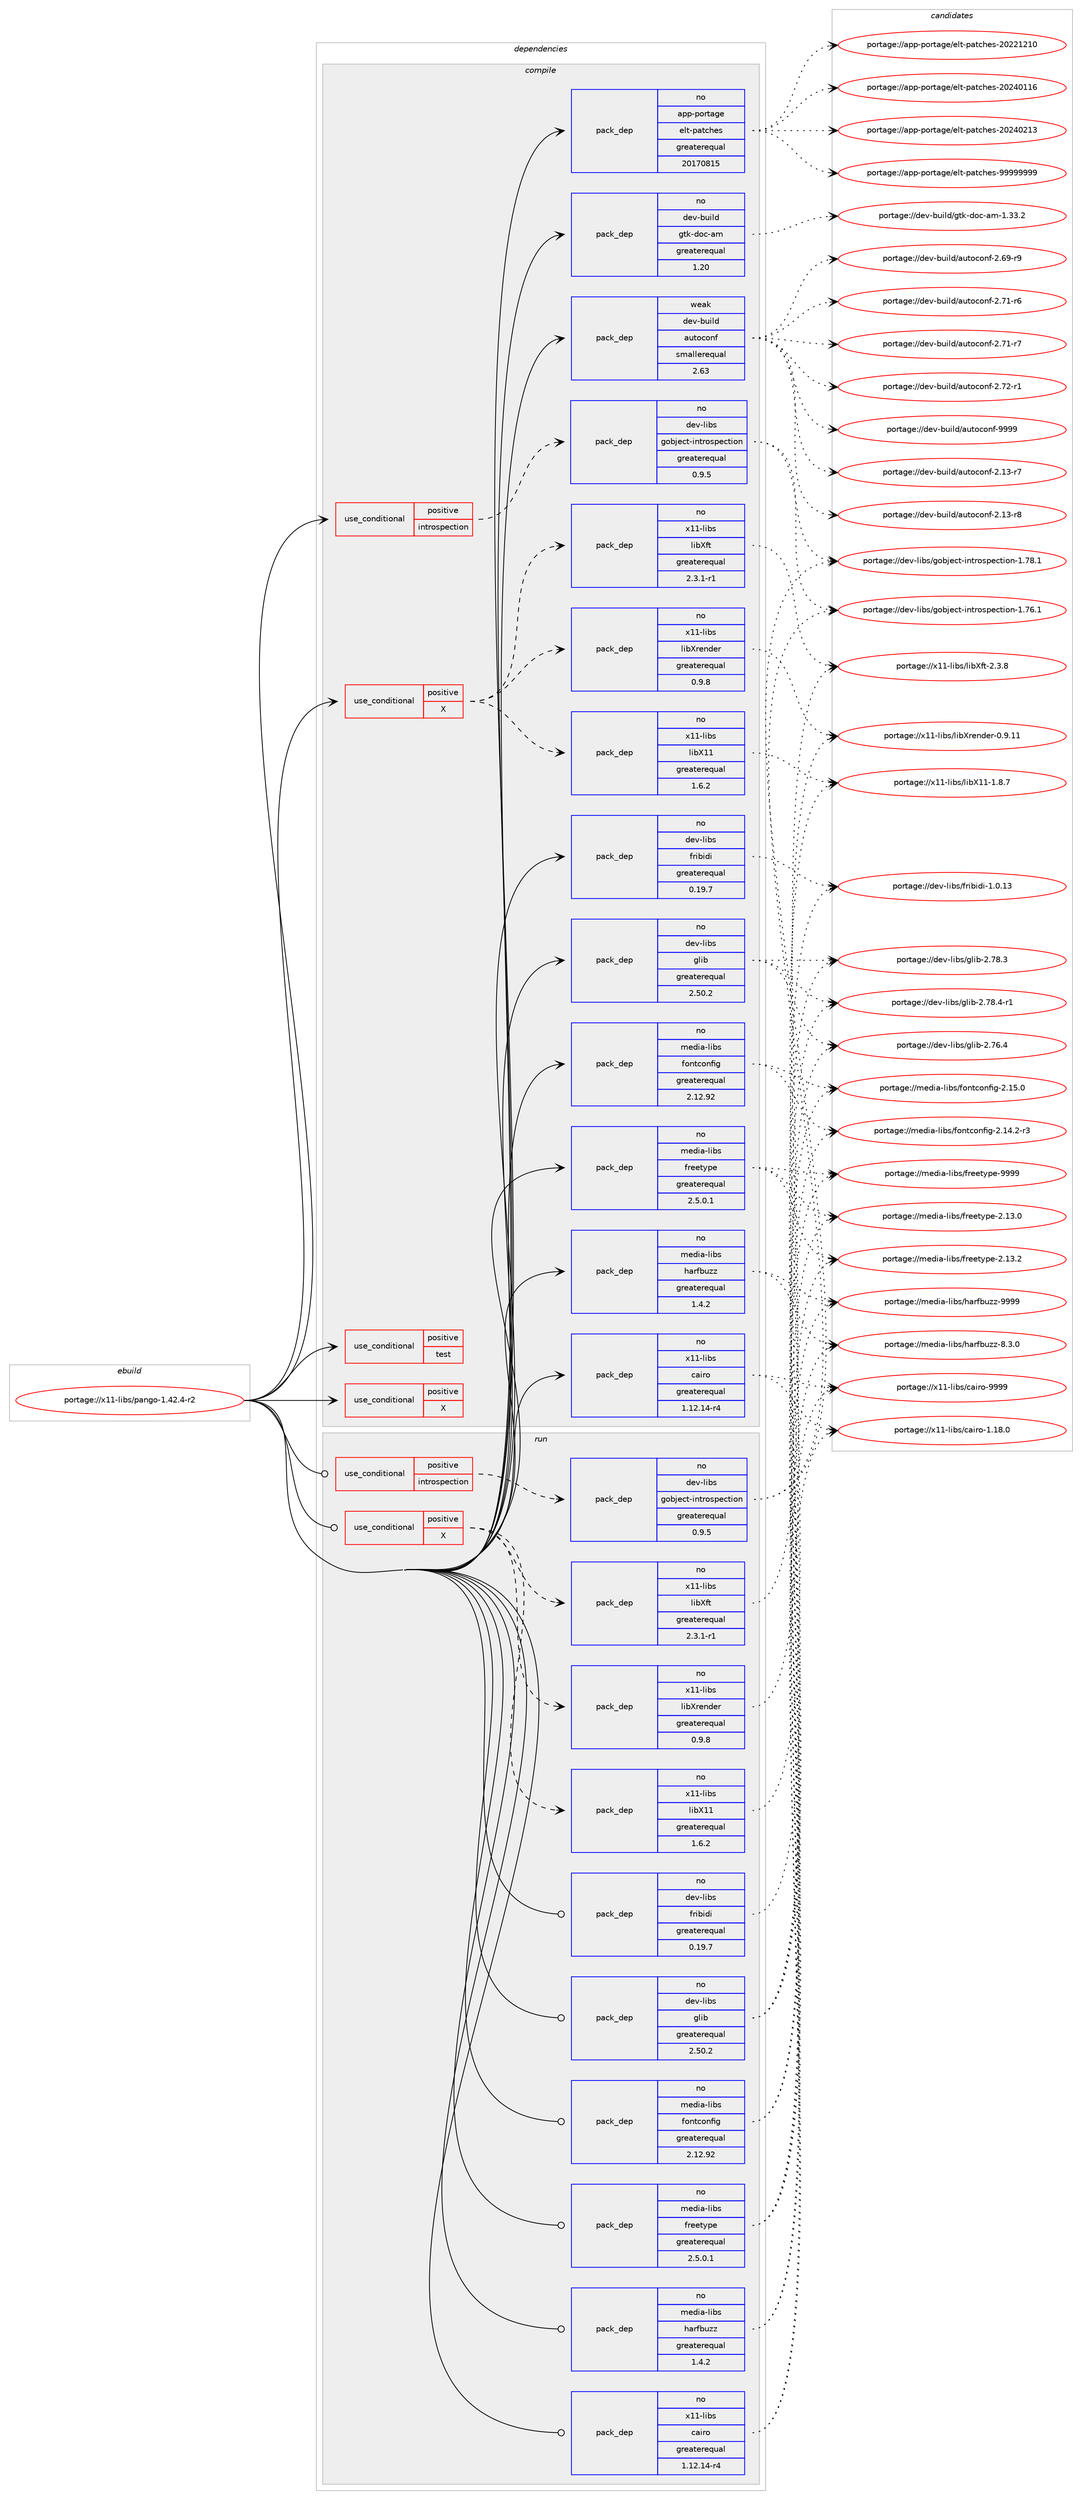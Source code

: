 digraph prolog {

# *************
# Graph options
# *************

newrank=true;
concentrate=true;
compound=true;
graph [rankdir=LR,fontname=Helvetica,fontsize=10,ranksep=1.5];#, ranksep=2.5, nodesep=0.2];
edge  [arrowhead=vee];
node  [fontname=Helvetica,fontsize=10];

# **********
# The ebuild
# **********

subgraph cluster_leftcol {
color=gray;
rank=same;
label=<<i>ebuild</i>>;
id [label="portage://x11-libs/pango-1.42.4-r2", color=red, width=4, href="../x11-libs/pango-1.42.4-r2.svg"];
}

# ****************
# The dependencies
# ****************

subgraph cluster_midcol {
color=gray;
label=<<i>dependencies</i>>;
subgraph cluster_compile {
fillcolor="#eeeeee";
style=filled;
label=<<i>compile</i>>;
subgraph cond15073 {
dependency22381 [label=<<TABLE BORDER="0" CELLBORDER="1" CELLSPACING="0" CELLPADDING="4"><TR><TD ROWSPAN="3" CELLPADDING="10">use_conditional</TD></TR><TR><TD>positive</TD></TR><TR><TD>X</TD></TR></TABLE>>, shape=none, color=red];
# *** BEGIN UNKNOWN DEPENDENCY TYPE (TODO) ***
# dependency22381 -> package_dependency(portage://x11-libs/pango-1.42.4-r2,install,no,x11-base,xorg-proto,none,[,,],[],[])
# *** END UNKNOWN DEPENDENCY TYPE (TODO) ***

}
id:e -> dependency22381:w [weight=20,style="solid",arrowhead="vee"];
subgraph cond15074 {
dependency22382 [label=<<TABLE BORDER="0" CELLBORDER="1" CELLSPACING="0" CELLPADDING="4"><TR><TD ROWSPAN="3" CELLPADDING="10">use_conditional</TD></TR><TR><TD>positive</TD></TR><TR><TD>X</TD></TR></TABLE>>, shape=none, color=red];
subgraph pack7043 {
dependency22383 [label=<<TABLE BORDER="0" CELLBORDER="1" CELLSPACING="0" CELLPADDING="4" WIDTH="220"><TR><TD ROWSPAN="6" CELLPADDING="30">pack_dep</TD></TR><TR><TD WIDTH="110">no</TD></TR><TR><TD>x11-libs</TD></TR><TR><TD>libXrender</TD></TR><TR><TD>greaterequal</TD></TR><TR><TD>0.9.8</TD></TR></TABLE>>, shape=none, color=blue];
}
dependency22382:e -> dependency22383:w [weight=20,style="dashed",arrowhead="vee"];
subgraph pack7044 {
dependency22384 [label=<<TABLE BORDER="0" CELLBORDER="1" CELLSPACING="0" CELLPADDING="4" WIDTH="220"><TR><TD ROWSPAN="6" CELLPADDING="30">pack_dep</TD></TR><TR><TD WIDTH="110">no</TD></TR><TR><TD>x11-libs</TD></TR><TR><TD>libX11</TD></TR><TR><TD>greaterequal</TD></TR><TR><TD>1.6.2</TD></TR></TABLE>>, shape=none, color=blue];
}
dependency22382:e -> dependency22384:w [weight=20,style="dashed",arrowhead="vee"];
subgraph pack7045 {
dependency22385 [label=<<TABLE BORDER="0" CELLBORDER="1" CELLSPACING="0" CELLPADDING="4" WIDTH="220"><TR><TD ROWSPAN="6" CELLPADDING="30">pack_dep</TD></TR><TR><TD WIDTH="110">no</TD></TR><TR><TD>x11-libs</TD></TR><TR><TD>libXft</TD></TR><TR><TD>greaterequal</TD></TR><TR><TD>2.3.1-r1</TD></TR></TABLE>>, shape=none, color=blue];
}
dependency22382:e -> dependency22385:w [weight=20,style="dashed",arrowhead="vee"];
}
id:e -> dependency22382:w [weight=20,style="solid",arrowhead="vee"];
subgraph cond15075 {
dependency22386 [label=<<TABLE BORDER="0" CELLBORDER="1" CELLSPACING="0" CELLPADDING="4"><TR><TD ROWSPAN="3" CELLPADDING="10">use_conditional</TD></TR><TR><TD>positive</TD></TR><TR><TD>introspection</TD></TR></TABLE>>, shape=none, color=red];
subgraph pack7046 {
dependency22387 [label=<<TABLE BORDER="0" CELLBORDER="1" CELLSPACING="0" CELLPADDING="4" WIDTH="220"><TR><TD ROWSPAN="6" CELLPADDING="30">pack_dep</TD></TR><TR><TD WIDTH="110">no</TD></TR><TR><TD>dev-libs</TD></TR><TR><TD>gobject-introspection</TD></TR><TR><TD>greaterequal</TD></TR><TR><TD>0.9.5</TD></TR></TABLE>>, shape=none, color=blue];
}
dependency22386:e -> dependency22387:w [weight=20,style="dashed",arrowhead="vee"];
}
id:e -> dependency22386:w [weight=20,style="solid",arrowhead="vee"];
subgraph cond15076 {
dependency22388 [label=<<TABLE BORDER="0" CELLBORDER="1" CELLSPACING="0" CELLPADDING="4"><TR><TD ROWSPAN="3" CELLPADDING="10">use_conditional</TD></TR><TR><TD>positive</TD></TR><TR><TD>test</TD></TR></TABLE>>, shape=none, color=red];
# *** BEGIN UNKNOWN DEPENDENCY TYPE (TODO) ***
# dependency22388 -> package_dependency(portage://x11-libs/pango-1.42.4-r2,install,no,media-fonts,cantarell,none,[,,],[],[])
# *** END UNKNOWN DEPENDENCY TYPE (TODO) ***

}
id:e -> dependency22388:w [weight=20,style="solid",arrowhead="vee"];
# *** BEGIN UNKNOWN DEPENDENCY TYPE (TODO) ***
# id -> package_dependency(portage://x11-libs/pango-1.42.4-r2,install,no,app-arch,xz-utils,none,[,,],[],[])
# *** END UNKNOWN DEPENDENCY TYPE (TODO) ***

subgraph pack7047 {
dependency22389 [label=<<TABLE BORDER="0" CELLBORDER="1" CELLSPACING="0" CELLPADDING="4" WIDTH="220"><TR><TD ROWSPAN="6" CELLPADDING="30">pack_dep</TD></TR><TR><TD WIDTH="110">no</TD></TR><TR><TD>app-portage</TD></TR><TR><TD>elt-patches</TD></TR><TR><TD>greaterequal</TD></TR><TR><TD>20170815</TD></TR></TABLE>>, shape=none, color=blue];
}
id:e -> dependency22389:w [weight=20,style="solid",arrowhead="vee"];
subgraph pack7048 {
dependency22390 [label=<<TABLE BORDER="0" CELLBORDER="1" CELLSPACING="0" CELLPADDING="4" WIDTH="220"><TR><TD ROWSPAN="6" CELLPADDING="30">pack_dep</TD></TR><TR><TD WIDTH="110">no</TD></TR><TR><TD>dev-build</TD></TR><TR><TD>gtk-doc-am</TD></TR><TR><TD>greaterequal</TD></TR><TR><TD>1.20</TD></TR></TABLE>>, shape=none, color=blue];
}
id:e -> dependency22390:w [weight=20,style="solid",arrowhead="vee"];
subgraph pack7049 {
dependency22391 [label=<<TABLE BORDER="0" CELLBORDER="1" CELLSPACING="0" CELLPADDING="4" WIDTH="220"><TR><TD ROWSPAN="6" CELLPADDING="30">pack_dep</TD></TR><TR><TD WIDTH="110">no</TD></TR><TR><TD>dev-libs</TD></TR><TR><TD>fribidi</TD></TR><TR><TD>greaterequal</TD></TR><TR><TD>0.19.7</TD></TR></TABLE>>, shape=none, color=blue];
}
id:e -> dependency22391:w [weight=20,style="solid",arrowhead="vee"];
subgraph pack7050 {
dependency22392 [label=<<TABLE BORDER="0" CELLBORDER="1" CELLSPACING="0" CELLPADDING="4" WIDTH="220"><TR><TD ROWSPAN="6" CELLPADDING="30">pack_dep</TD></TR><TR><TD WIDTH="110">no</TD></TR><TR><TD>dev-libs</TD></TR><TR><TD>glib</TD></TR><TR><TD>greaterequal</TD></TR><TR><TD>2.50.2</TD></TR></TABLE>>, shape=none, color=blue];
}
id:e -> dependency22392:w [weight=20,style="solid",arrowhead="vee"];
# *** BEGIN UNKNOWN DEPENDENCY TYPE (TODO) ***
# id -> package_dependency(portage://x11-libs/pango-1.42.4-r2,install,no,dev-util,desktop-file-utils,none,[,,],[],[])
# *** END UNKNOWN DEPENDENCY TYPE (TODO) ***

# *** BEGIN UNKNOWN DEPENDENCY TYPE (TODO) ***
# id -> package_dependency(portage://x11-libs/pango-1.42.4-r2,install,no,dev-util,glib-utils,none,[,,],[],[])
# *** END UNKNOWN DEPENDENCY TYPE (TODO) ***

subgraph pack7051 {
dependency22393 [label=<<TABLE BORDER="0" CELLBORDER="1" CELLSPACING="0" CELLPADDING="4" WIDTH="220"><TR><TD ROWSPAN="6" CELLPADDING="30">pack_dep</TD></TR><TR><TD WIDTH="110">no</TD></TR><TR><TD>media-libs</TD></TR><TR><TD>fontconfig</TD></TR><TR><TD>greaterequal</TD></TR><TR><TD>2.12.92</TD></TR></TABLE>>, shape=none, color=blue];
}
id:e -> dependency22393:w [weight=20,style="solid",arrowhead="vee"];
subgraph pack7052 {
dependency22394 [label=<<TABLE BORDER="0" CELLBORDER="1" CELLSPACING="0" CELLPADDING="4" WIDTH="220"><TR><TD ROWSPAN="6" CELLPADDING="30">pack_dep</TD></TR><TR><TD WIDTH="110">no</TD></TR><TR><TD>media-libs</TD></TR><TR><TD>freetype</TD></TR><TR><TD>greaterequal</TD></TR><TR><TD>2.5.0.1</TD></TR></TABLE>>, shape=none, color=blue];
}
id:e -> dependency22394:w [weight=20,style="solid",arrowhead="vee"];
subgraph pack7053 {
dependency22395 [label=<<TABLE BORDER="0" CELLBORDER="1" CELLSPACING="0" CELLPADDING="4" WIDTH="220"><TR><TD ROWSPAN="6" CELLPADDING="30">pack_dep</TD></TR><TR><TD WIDTH="110">no</TD></TR><TR><TD>media-libs</TD></TR><TR><TD>harfbuzz</TD></TR><TR><TD>greaterequal</TD></TR><TR><TD>1.4.2</TD></TR></TABLE>>, shape=none, color=blue];
}
id:e -> dependency22395:w [weight=20,style="solid",arrowhead="vee"];
# *** BEGIN UNKNOWN DEPENDENCY TYPE (TODO) ***
# id -> package_dependency(portage://x11-libs/pango-1.42.4-r2,install,no,virtual,pkgconfig,none,[,,],[],[])
# *** END UNKNOWN DEPENDENCY TYPE (TODO) ***

subgraph pack7054 {
dependency22396 [label=<<TABLE BORDER="0" CELLBORDER="1" CELLSPACING="0" CELLPADDING="4" WIDTH="220"><TR><TD ROWSPAN="6" CELLPADDING="30">pack_dep</TD></TR><TR><TD WIDTH="110">no</TD></TR><TR><TD>x11-libs</TD></TR><TR><TD>cairo</TD></TR><TR><TD>greaterequal</TD></TR><TR><TD>1.12.14-r4</TD></TR></TABLE>>, shape=none, color=blue];
}
id:e -> dependency22396:w [weight=20,style="solid",arrowhead="vee"];
# *** BEGIN UNKNOWN DEPENDENCY TYPE (TODO) ***
# id -> package_dependency(portage://x11-libs/pango-1.42.4-r2,install,no,x11-misc,shared-mime-info,none,[,,],[],[])
# *** END UNKNOWN DEPENDENCY TYPE (TODO) ***

subgraph pack7055 {
dependency22397 [label=<<TABLE BORDER="0" CELLBORDER="1" CELLSPACING="0" CELLPADDING="4" WIDTH="220"><TR><TD ROWSPAN="6" CELLPADDING="30">pack_dep</TD></TR><TR><TD WIDTH="110">weak</TD></TR><TR><TD>dev-build</TD></TR><TR><TD>autoconf</TD></TR><TR><TD>smallerequal</TD></TR><TR><TD>2.63</TD></TR></TABLE>>, shape=none, color=blue];
}
id:e -> dependency22397:w [weight=20,style="solid",arrowhead="vee"];
}
subgraph cluster_compileandrun {
fillcolor="#eeeeee";
style=filled;
label=<<i>compile and run</i>>;
}
subgraph cluster_run {
fillcolor="#eeeeee";
style=filled;
label=<<i>run</i>>;
subgraph cond15077 {
dependency22398 [label=<<TABLE BORDER="0" CELLBORDER="1" CELLSPACING="0" CELLPADDING="4"><TR><TD ROWSPAN="3" CELLPADDING="10">use_conditional</TD></TR><TR><TD>positive</TD></TR><TR><TD>X</TD></TR></TABLE>>, shape=none, color=red];
subgraph pack7056 {
dependency22399 [label=<<TABLE BORDER="0" CELLBORDER="1" CELLSPACING="0" CELLPADDING="4" WIDTH="220"><TR><TD ROWSPAN="6" CELLPADDING="30">pack_dep</TD></TR><TR><TD WIDTH="110">no</TD></TR><TR><TD>x11-libs</TD></TR><TR><TD>libXrender</TD></TR><TR><TD>greaterequal</TD></TR><TR><TD>0.9.8</TD></TR></TABLE>>, shape=none, color=blue];
}
dependency22398:e -> dependency22399:w [weight=20,style="dashed",arrowhead="vee"];
subgraph pack7057 {
dependency22400 [label=<<TABLE BORDER="0" CELLBORDER="1" CELLSPACING="0" CELLPADDING="4" WIDTH="220"><TR><TD ROWSPAN="6" CELLPADDING="30">pack_dep</TD></TR><TR><TD WIDTH="110">no</TD></TR><TR><TD>x11-libs</TD></TR><TR><TD>libX11</TD></TR><TR><TD>greaterequal</TD></TR><TR><TD>1.6.2</TD></TR></TABLE>>, shape=none, color=blue];
}
dependency22398:e -> dependency22400:w [weight=20,style="dashed",arrowhead="vee"];
subgraph pack7058 {
dependency22401 [label=<<TABLE BORDER="0" CELLBORDER="1" CELLSPACING="0" CELLPADDING="4" WIDTH="220"><TR><TD ROWSPAN="6" CELLPADDING="30">pack_dep</TD></TR><TR><TD WIDTH="110">no</TD></TR><TR><TD>x11-libs</TD></TR><TR><TD>libXft</TD></TR><TR><TD>greaterequal</TD></TR><TR><TD>2.3.1-r1</TD></TR></TABLE>>, shape=none, color=blue];
}
dependency22398:e -> dependency22401:w [weight=20,style="dashed",arrowhead="vee"];
}
id:e -> dependency22398:w [weight=20,style="solid",arrowhead="odot"];
subgraph cond15078 {
dependency22402 [label=<<TABLE BORDER="0" CELLBORDER="1" CELLSPACING="0" CELLPADDING="4"><TR><TD ROWSPAN="3" CELLPADDING="10">use_conditional</TD></TR><TR><TD>positive</TD></TR><TR><TD>introspection</TD></TR></TABLE>>, shape=none, color=red];
subgraph pack7059 {
dependency22403 [label=<<TABLE BORDER="0" CELLBORDER="1" CELLSPACING="0" CELLPADDING="4" WIDTH="220"><TR><TD ROWSPAN="6" CELLPADDING="30">pack_dep</TD></TR><TR><TD WIDTH="110">no</TD></TR><TR><TD>dev-libs</TD></TR><TR><TD>gobject-introspection</TD></TR><TR><TD>greaterequal</TD></TR><TR><TD>0.9.5</TD></TR></TABLE>>, shape=none, color=blue];
}
dependency22402:e -> dependency22403:w [weight=20,style="dashed",arrowhead="vee"];
}
id:e -> dependency22402:w [weight=20,style="solid",arrowhead="odot"];
subgraph pack7060 {
dependency22404 [label=<<TABLE BORDER="0" CELLBORDER="1" CELLSPACING="0" CELLPADDING="4" WIDTH="220"><TR><TD ROWSPAN="6" CELLPADDING="30">pack_dep</TD></TR><TR><TD WIDTH="110">no</TD></TR><TR><TD>dev-libs</TD></TR><TR><TD>fribidi</TD></TR><TR><TD>greaterequal</TD></TR><TR><TD>0.19.7</TD></TR></TABLE>>, shape=none, color=blue];
}
id:e -> dependency22404:w [weight=20,style="solid",arrowhead="odot"];
subgraph pack7061 {
dependency22405 [label=<<TABLE BORDER="0" CELLBORDER="1" CELLSPACING="0" CELLPADDING="4" WIDTH="220"><TR><TD ROWSPAN="6" CELLPADDING="30">pack_dep</TD></TR><TR><TD WIDTH="110">no</TD></TR><TR><TD>dev-libs</TD></TR><TR><TD>glib</TD></TR><TR><TD>greaterequal</TD></TR><TR><TD>2.50.2</TD></TR></TABLE>>, shape=none, color=blue];
}
id:e -> dependency22405:w [weight=20,style="solid",arrowhead="odot"];
subgraph pack7062 {
dependency22406 [label=<<TABLE BORDER="0" CELLBORDER="1" CELLSPACING="0" CELLPADDING="4" WIDTH="220"><TR><TD ROWSPAN="6" CELLPADDING="30">pack_dep</TD></TR><TR><TD WIDTH="110">no</TD></TR><TR><TD>media-libs</TD></TR><TR><TD>fontconfig</TD></TR><TR><TD>greaterequal</TD></TR><TR><TD>2.12.92</TD></TR></TABLE>>, shape=none, color=blue];
}
id:e -> dependency22406:w [weight=20,style="solid",arrowhead="odot"];
subgraph pack7063 {
dependency22407 [label=<<TABLE BORDER="0" CELLBORDER="1" CELLSPACING="0" CELLPADDING="4" WIDTH="220"><TR><TD ROWSPAN="6" CELLPADDING="30">pack_dep</TD></TR><TR><TD WIDTH="110">no</TD></TR><TR><TD>media-libs</TD></TR><TR><TD>freetype</TD></TR><TR><TD>greaterequal</TD></TR><TR><TD>2.5.0.1</TD></TR></TABLE>>, shape=none, color=blue];
}
id:e -> dependency22407:w [weight=20,style="solid",arrowhead="odot"];
subgraph pack7064 {
dependency22408 [label=<<TABLE BORDER="0" CELLBORDER="1" CELLSPACING="0" CELLPADDING="4" WIDTH="220"><TR><TD ROWSPAN="6" CELLPADDING="30">pack_dep</TD></TR><TR><TD WIDTH="110">no</TD></TR><TR><TD>media-libs</TD></TR><TR><TD>harfbuzz</TD></TR><TR><TD>greaterequal</TD></TR><TR><TD>1.4.2</TD></TR></TABLE>>, shape=none, color=blue];
}
id:e -> dependency22408:w [weight=20,style="solid",arrowhead="odot"];
subgraph pack7065 {
dependency22409 [label=<<TABLE BORDER="0" CELLBORDER="1" CELLSPACING="0" CELLPADDING="4" WIDTH="220"><TR><TD ROWSPAN="6" CELLPADDING="30">pack_dep</TD></TR><TR><TD WIDTH="110">no</TD></TR><TR><TD>x11-libs</TD></TR><TR><TD>cairo</TD></TR><TR><TD>greaterequal</TD></TR><TR><TD>1.12.14-r4</TD></TR></TABLE>>, shape=none, color=blue];
}
id:e -> dependency22409:w [weight=20,style="solid",arrowhead="odot"];
}
}

# **************
# The candidates
# **************

subgraph cluster_choices {
rank=same;
color=gray;
label=<<i>candidates</i>>;

subgraph choice7043 {
color=black;
nodesep=1;
choice1204949451081059811547108105988811410111010010111445484657464949 [label="portage://x11-libs/libXrender-0.9.11", color=red, width=4,href="../x11-libs/libXrender-0.9.11.svg"];
dependency22383:e -> choice1204949451081059811547108105988811410111010010111445484657464949:w [style=dotted,weight="100"];
}
subgraph choice7044 {
color=black;
nodesep=1;
choice120494945108105981154710810598884949454946564655 [label="portage://x11-libs/libX11-1.8.7", color=red, width=4,href="../x11-libs/libX11-1.8.7.svg"];
dependency22384:e -> choice120494945108105981154710810598884949454946564655:w [style=dotted,weight="100"];
}
subgraph choice7045 {
color=black;
nodesep=1;
choice12049494510810598115471081059888102116455046514656 [label="portage://x11-libs/libXft-2.3.8", color=red, width=4,href="../x11-libs/libXft-2.3.8.svg"];
dependency22385:e -> choice12049494510810598115471081059888102116455046514656:w [style=dotted,weight="100"];
}
subgraph choice7046 {
color=black;
nodesep=1;
choice1001011184510810598115471031119810610199116451051101161141111151121019911610511111045494655544649 [label="portage://dev-libs/gobject-introspection-1.76.1", color=red, width=4,href="../dev-libs/gobject-introspection-1.76.1.svg"];
choice1001011184510810598115471031119810610199116451051101161141111151121019911610511111045494655564649 [label="portage://dev-libs/gobject-introspection-1.78.1", color=red, width=4,href="../dev-libs/gobject-introspection-1.78.1.svg"];
dependency22387:e -> choice1001011184510810598115471031119810610199116451051101161141111151121019911610511111045494655544649:w [style=dotted,weight="100"];
dependency22387:e -> choice1001011184510810598115471031119810610199116451051101161141111151121019911610511111045494655564649:w [style=dotted,weight="100"];
}
subgraph choice7047 {
color=black;
nodesep=1;
choice97112112451121111141169710310147101108116451129711699104101115455048505049504948 [label="portage://app-portage/elt-patches-20221210", color=red, width=4,href="../app-portage/elt-patches-20221210.svg"];
choice97112112451121111141169710310147101108116451129711699104101115455048505248494954 [label="portage://app-portage/elt-patches-20240116", color=red, width=4,href="../app-portage/elt-patches-20240116.svg"];
choice97112112451121111141169710310147101108116451129711699104101115455048505248504951 [label="portage://app-portage/elt-patches-20240213", color=red, width=4,href="../app-portage/elt-patches-20240213.svg"];
choice97112112451121111141169710310147101108116451129711699104101115455757575757575757 [label="portage://app-portage/elt-patches-99999999", color=red, width=4,href="../app-portage/elt-patches-99999999.svg"];
dependency22389:e -> choice97112112451121111141169710310147101108116451129711699104101115455048505049504948:w [style=dotted,weight="100"];
dependency22389:e -> choice97112112451121111141169710310147101108116451129711699104101115455048505248494954:w [style=dotted,weight="100"];
dependency22389:e -> choice97112112451121111141169710310147101108116451129711699104101115455048505248504951:w [style=dotted,weight="100"];
dependency22389:e -> choice97112112451121111141169710310147101108116451129711699104101115455757575757575757:w [style=dotted,weight="100"];
}
subgraph choice7048 {
color=black;
nodesep=1;
choice1001011184598117105108100471031161074510011199459710945494651514650 [label="portage://dev-build/gtk-doc-am-1.33.2", color=red, width=4,href="../dev-build/gtk-doc-am-1.33.2.svg"];
dependency22390:e -> choice1001011184598117105108100471031161074510011199459710945494651514650:w [style=dotted,weight="100"];
}
subgraph choice7049 {
color=black;
nodesep=1;
choice1001011184510810598115471021141059810510010545494648464951 [label="portage://dev-libs/fribidi-1.0.13", color=red, width=4,href="../dev-libs/fribidi-1.0.13.svg"];
dependency22391:e -> choice1001011184510810598115471021141059810510010545494648464951:w [style=dotted,weight="100"];
}
subgraph choice7050 {
color=black;
nodesep=1;
choice1001011184510810598115471031081059845504655544652 [label="portage://dev-libs/glib-2.76.4", color=red, width=4,href="../dev-libs/glib-2.76.4.svg"];
choice1001011184510810598115471031081059845504655564651 [label="portage://dev-libs/glib-2.78.3", color=red, width=4,href="../dev-libs/glib-2.78.3.svg"];
choice10010111845108105981154710310810598455046555646524511449 [label="portage://dev-libs/glib-2.78.4-r1", color=red, width=4,href="../dev-libs/glib-2.78.4-r1.svg"];
dependency22392:e -> choice1001011184510810598115471031081059845504655544652:w [style=dotted,weight="100"];
dependency22392:e -> choice1001011184510810598115471031081059845504655564651:w [style=dotted,weight="100"];
dependency22392:e -> choice10010111845108105981154710310810598455046555646524511449:w [style=dotted,weight="100"];
}
subgraph choice7051 {
color=black;
nodesep=1;
choice1091011001059745108105981154710211111011699111110102105103455046495246504511451 [label="portage://media-libs/fontconfig-2.14.2-r3", color=red, width=4,href="../media-libs/fontconfig-2.14.2-r3.svg"];
choice109101100105974510810598115471021111101169911111010210510345504649534648 [label="portage://media-libs/fontconfig-2.15.0", color=red, width=4,href="../media-libs/fontconfig-2.15.0.svg"];
dependency22393:e -> choice1091011001059745108105981154710211111011699111110102105103455046495246504511451:w [style=dotted,weight="100"];
dependency22393:e -> choice109101100105974510810598115471021111101169911111010210510345504649534648:w [style=dotted,weight="100"];
}
subgraph choice7052 {
color=black;
nodesep=1;
choice1091011001059745108105981154710211410110111612111210145504649514648 [label="portage://media-libs/freetype-2.13.0", color=red, width=4,href="../media-libs/freetype-2.13.0.svg"];
choice1091011001059745108105981154710211410110111612111210145504649514650 [label="portage://media-libs/freetype-2.13.2", color=red, width=4,href="../media-libs/freetype-2.13.2.svg"];
choice109101100105974510810598115471021141011011161211121014557575757 [label="portage://media-libs/freetype-9999", color=red, width=4,href="../media-libs/freetype-9999.svg"];
dependency22394:e -> choice1091011001059745108105981154710211410110111612111210145504649514648:w [style=dotted,weight="100"];
dependency22394:e -> choice1091011001059745108105981154710211410110111612111210145504649514650:w [style=dotted,weight="100"];
dependency22394:e -> choice109101100105974510810598115471021141011011161211121014557575757:w [style=dotted,weight="100"];
}
subgraph choice7053 {
color=black;
nodesep=1;
choice109101100105974510810598115471049711410298117122122455646514648 [label="portage://media-libs/harfbuzz-8.3.0", color=red, width=4,href="../media-libs/harfbuzz-8.3.0.svg"];
choice1091011001059745108105981154710497114102981171221224557575757 [label="portage://media-libs/harfbuzz-9999", color=red, width=4,href="../media-libs/harfbuzz-9999.svg"];
dependency22395:e -> choice109101100105974510810598115471049711410298117122122455646514648:w [style=dotted,weight="100"];
dependency22395:e -> choice1091011001059745108105981154710497114102981171221224557575757:w [style=dotted,weight="100"];
}
subgraph choice7054 {
color=black;
nodesep=1;
choice1204949451081059811547999710511411145494649564648 [label="portage://x11-libs/cairo-1.18.0", color=red, width=4,href="../x11-libs/cairo-1.18.0.svg"];
choice120494945108105981154799971051141114557575757 [label="portage://x11-libs/cairo-9999", color=red, width=4,href="../x11-libs/cairo-9999.svg"];
dependency22396:e -> choice1204949451081059811547999710511411145494649564648:w [style=dotted,weight="100"];
dependency22396:e -> choice120494945108105981154799971051141114557575757:w [style=dotted,weight="100"];
}
subgraph choice7055 {
color=black;
nodesep=1;
choice100101118459811710510810047971171161119911111010245504649514511455 [label="portage://dev-build/autoconf-2.13-r7", color=red, width=4,href="../dev-build/autoconf-2.13-r7.svg"];
choice100101118459811710510810047971171161119911111010245504649514511456 [label="portage://dev-build/autoconf-2.13-r8", color=red, width=4,href="../dev-build/autoconf-2.13-r8.svg"];
choice100101118459811710510810047971171161119911111010245504654574511457 [label="portage://dev-build/autoconf-2.69-r9", color=red, width=4,href="../dev-build/autoconf-2.69-r9.svg"];
choice100101118459811710510810047971171161119911111010245504655494511454 [label="portage://dev-build/autoconf-2.71-r6", color=red, width=4,href="../dev-build/autoconf-2.71-r6.svg"];
choice100101118459811710510810047971171161119911111010245504655494511455 [label="portage://dev-build/autoconf-2.71-r7", color=red, width=4,href="../dev-build/autoconf-2.71-r7.svg"];
choice100101118459811710510810047971171161119911111010245504655504511449 [label="portage://dev-build/autoconf-2.72-r1", color=red, width=4,href="../dev-build/autoconf-2.72-r1.svg"];
choice10010111845981171051081004797117116111991111101024557575757 [label="portage://dev-build/autoconf-9999", color=red, width=4,href="../dev-build/autoconf-9999.svg"];
dependency22397:e -> choice100101118459811710510810047971171161119911111010245504649514511455:w [style=dotted,weight="100"];
dependency22397:e -> choice100101118459811710510810047971171161119911111010245504649514511456:w [style=dotted,weight="100"];
dependency22397:e -> choice100101118459811710510810047971171161119911111010245504654574511457:w [style=dotted,weight="100"];
dependency22397:e -> choice100101118459811710510810047971171161119911111010245504655494511454:w [style=dotted,weight="100"];
dependency22397:e -> choice100101118459811710510810047971171161119911111010245504655494511455:w [style=dotted,weight="100"];
dependency22397:e -> choice100101118459811710510810047971171161119911111010245504655504511449:w [style=dotted,weight="100"];
dependency22397:e -> choice10010111845981171051081004797117116111991111101024557575757:w [style=dotted,weight="100"];
}
subgraph choice7056 {
color=black;
nodesep=1;
choice1204949451081059811547108105988811410111010010111445484657464949 [label="portage://x11-libs/libXrender-0.9.11", color=red, width=4,href="../x11-libs/libXrender-0.9.11.svg"];
dependency22399:e -> choice1204949451081059811547108105988811410111010010111445484657464949:w [style=dotted,weight="100"];
}
subgraph choice7057 {
color=black;
nodesep=1;
choice120494945108105981154710810598884949454946564655 [label="portage://x11-libs/libX11-1.8.7", color=red, width=4,href="../x11-libs/libX11-1.8.7.svg"];
dependency22400:e -> choice120494945108105981154710810598884949454946564655:w [style=dotted,weight="100"];
}
subgraph choice7058 {
color=black;
nodesep=1;
choice12049494510810598115471081059888102116455046514656 [label="portage://x11-libs/libXft-2.3.8", color=red, width=4,href="../x11-libs/libXft-2.3.8.svg"];
dependency22401:e -> choice12049494510810598115471081059888102116455046514656:w [style=dotted,weight="100"];
}
subgraph choice7059 {
color=black;
nodesep=1;
choice1001011184510810598115471031119810610199116451051101161141111151121019911610511111045494655544649 [label="portage://dev-libs/gobject-introspection-1.76.1", color=red, width=4,href="../dev-libs/gobject-introspection-1.76.1.svg"];
choice1001011184510810598115471031119810610199116451051101161141111151121019911610511111045494655564649 [label="portage://dev-libs/gobject-introspection-1.78.1", color=red, width=4,href="../dev-libs/gobject-introspection-1.78.1.svg"];
dependency22403:e -> choice1001011184510810598115471031119810610199116451051101161141111151121019911610511111045494655544649:w [style=dotted,weight="100"];
dependency22403:e -> choice1001011184510810598115471031119810610199116451051101161141111151121019911610511111045494655564649:w [style=dotted,weight="100"];
}
subgraph choice7060 {
color=black;
nodesep=1;
choice1001011184510810598115471021141059810510010545494648464951 [label="portage://dev-libs/fribidi-1.0.13", color=red, width=4,href="../dev-libs/fribidi-1.0.13.svg"];
dependency22404:e -> choice1001011184510810598115471021141059810510010545494648464951:w [style=dotted,weight="100"];
}
subgraph choice7061 {
color=black;
nodesep=1;
choice1001011184510810598115471031081059845504655544652 [label="portage://dev-libs/glib-2.76.4", color=red, width=4,href="../dev-libs/glib-2.76.4.svg"];
choice1001011184510810598115471031081059845504655564651 [label="portage://dev-libs/glib-2.78.3", color=red, width=4,href="../dev-libs/glib-2.78.3.svg"];
choice10010111845108105981154710310810598455046555646524511449 [label="portage://dev-libs/glib-2.78.4-r1", color=red, width=4,href="../dev-libs/glib-2.78.4-r1.svg"];
dependency22405:e -> choice1001011184510810598115471031081059845504655544652:w [style=dotted,weight="100"];
dependency22405:e -> choice1001011184510810598115471031081059845504655564651:w [style=dotted,weight="100"];
dependency22405:e -> choice10010111845108105981154710310810598455046555646524511449:w [style=dotted,weight="100"];
}
subgraph choice7062 {
color=black;
nodesep=1;
choice1091011001059745108105981154710211111011699111110102105103455046495246504511451 [label="portage://media-libs/fontconfig-2.14.2-r3", color=red, width=4,href="../media-libs/fontconfig-2.14.2-r3.svg"];
choice109101100105974510810598115471021111101169911111010210510345504649534648 [label="portage://media-libs/fontconfig-2.15.0", color=red, width=4,href="../media-libs/fontconfig-2.15.0.svg"];
dependency22406:e -> choice1091011001059745108105981154710211111011699111110102105103455046495246504511451:w [style=dotted,weight="100"];
dependency22406:e -> choice109101100105974510810598115471021111101169911111010210510345504649534648:w [style=dotted,weight="100"];
}
subgraph choice7063 {
color=black;
nodesep=1;
choice1091011001059745108105981154710211410110111612111210145504649514648 [label="portage://media-libs/freetype-2.13.0", color=red, width=4,href="../media-libs/freetype-2.13.0.svg"];
choice1091011001059745108105981154710211410110111612111210145504649514650 [label="portage://media-libs/freetype-2.13.2", color=red, width=4,href="../media-libs/freetype-2.13.2.svg"];
choice109101100105974510810598115471021141011011161211121014557575757 [label="portage://media-libs/freetype-9999", color=red, width=4,href="../media-libs/freetype-9999.svg"];
dependency22407:e -> choice1091011001059745108105981154710211410110111612111210145504649514648:w [style=dotted,weight="100"];
dependency22407:e -> choice1091011001059745108105981154710211410110111612111210145504649514650:w [style=dotted,weight="100"];
dependency22407:e -> choice109101100105974510810598115471021141011011161211121014557575757:w [style=dotted,weight="100"];
}
subgraph choice7064 {
color=black;
nodesep=1;
choice109101100105974510810598115471049711410298117122122455646514648 [label="portage://media-libs/harfbuzz-8.3.0", color=red, width=4,href="../media-libs/harfbuzz-8.3.0.svg"];
choice1091011001059745108105981154710497114102981171221224557575757 [label="portage://media-libs/harfbuzz-9999", color=red, width=4,href="../media-libs/harfbuzz-9999.svg"];
dependency22408:e -> choice109101100105974510810598115471049711410298117122122455646514648:w [style=dotted,weight="100"];
dependency22408:e -> choice1091011001059745108105981154710497114102981171221224557575757:w [style=dotted,weight="100"];
}
subgraph choice7065 {
color=black;
nodesep=1;
choice1204949451081059811547999710511411145494649564648 [label="portage://x11-libs/cairo-1.18.0", color=red, width=4,href="../x11-libs/cairo-1.18.0.svg"];
choice120494945108105981154799971051141114557575757 [label="portage://x11-libs/cairo-9999", color=red, width=4,href="../x11-libs/cairo-9999.svg"];
dependency22409:e -> choice1204949451081059811547999710511411145494649564648:w [style=dotted,weight="100"];
dependency22409:e -> choice120494945108105981154799971051141114557575757:w [style=dotted,weight="100"];
}
}

}

